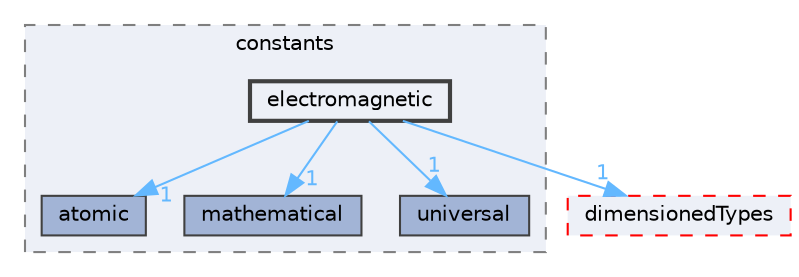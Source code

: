 digraph "src/OpenFOAM/global/constants/electromagnetic"
{
 // LATEX_PDF_SIZE
  bgcolor="transparent";
  edge [fontname=Helvetica,fontsize=10,labelfontname=Helvetica,labelfontsize=10];
  node [fontname=Helvetica,fontsize=10,shape=box,height=0.2,width=0.4];
  compound=true
  subgraph clusterdir_b19db2d11b7f3a11ba09bd713d4f9fa8 {
    graph [ bgcolor="#edf0f7", pencolor="grey50", label="constants", fontname=Helvetica,fontsize=10 style="filled,dashed", URL="dir_b19db2d11b7f3a11ba09bd713d4f9fa8.html",tooltip=""]
  dir_056b19ab93c1267082645537e7cfa88a [label="atomic", fillcolor="#a2b4d6", color="grey25", style="filled", URL="dir_056b19ab93c1267082645537e7cfa88a.html",tooltip=""];
  dir_f2c9a2d2c9f9a7a5c230d027402c3ec0 [label="mathematical", fillcolor="#a2b4d6", color="grey25", style="filled", URL="dir_f2c9a2d2c9f9a7a5c230d027402c3ec0.html",tooltip=""];
  dir_c581f5c44961edd96541b1df8ea36dac [label="universal", fillcolor="#a2b4d6", color="grey25", style="filled", URL="dir_c581f5c44961edd96541b1df8ea36dac.html",tooltip=""];
  dir_10c741ae21e00d19e4dfea4291468fca [label="electromagnetic", fillcolor="#edf0f7", color="grey25", style="filled,bold", URL="dir_10c741ae21e00d19e4dfea4291468fca.html",tooltip=""];
  }
  dir_d4979fdf35c07e0caec68718d229a4b4 [label="dimensionedTypes", fillcolor="#edf0f7", color="red", style="filled,dashed", URL="dir_d4979fdf35c07e0caec68718d229a4b4.html",tooltip=""];
  dir_10c741ae21e00d19e4dfea4291468fca->dir_056b19ab93c1267082645537e7cfa88a [headlabel="1", labeldistance=1.5 headhref="dir_001123_000160.html" href="dir_001123_000160.html" color="steelblue1" fontcolor="steelblue1"];
  dir_10c741ae21e00d19e4dfea4291468fca->dir_c581f5c44961edd96541b1df8ea36dac [headlabel="1", labeldistance=1.5 headhref="dir_001123_004228.html" href="dir_001123_004228.html" color="steelblue1" fontcolor="steelblue1"];
  dir_10c741ae21e00d19e4dfea4291468fca->dir_d4979fdf35c07e0caec68718d229a4b4 [headlabel="1", labeldistance=1.5 headhref="dir_001123_000949.html" href="dir_001123_000949.html" color="steelblue1" fontcolor="steelblue1"];
  dir_10c741ae21e00d19e4dfea4291468fca->dir_f2c9a2d2c9f9a7a5c230d027402c3ec0 [headlabel="1", labeldistance=1.5 headhref="dir_001123_002331.html" href="dir_001123_002331.html" color="steelblue1" fontcolor="steelblue1"];
}
